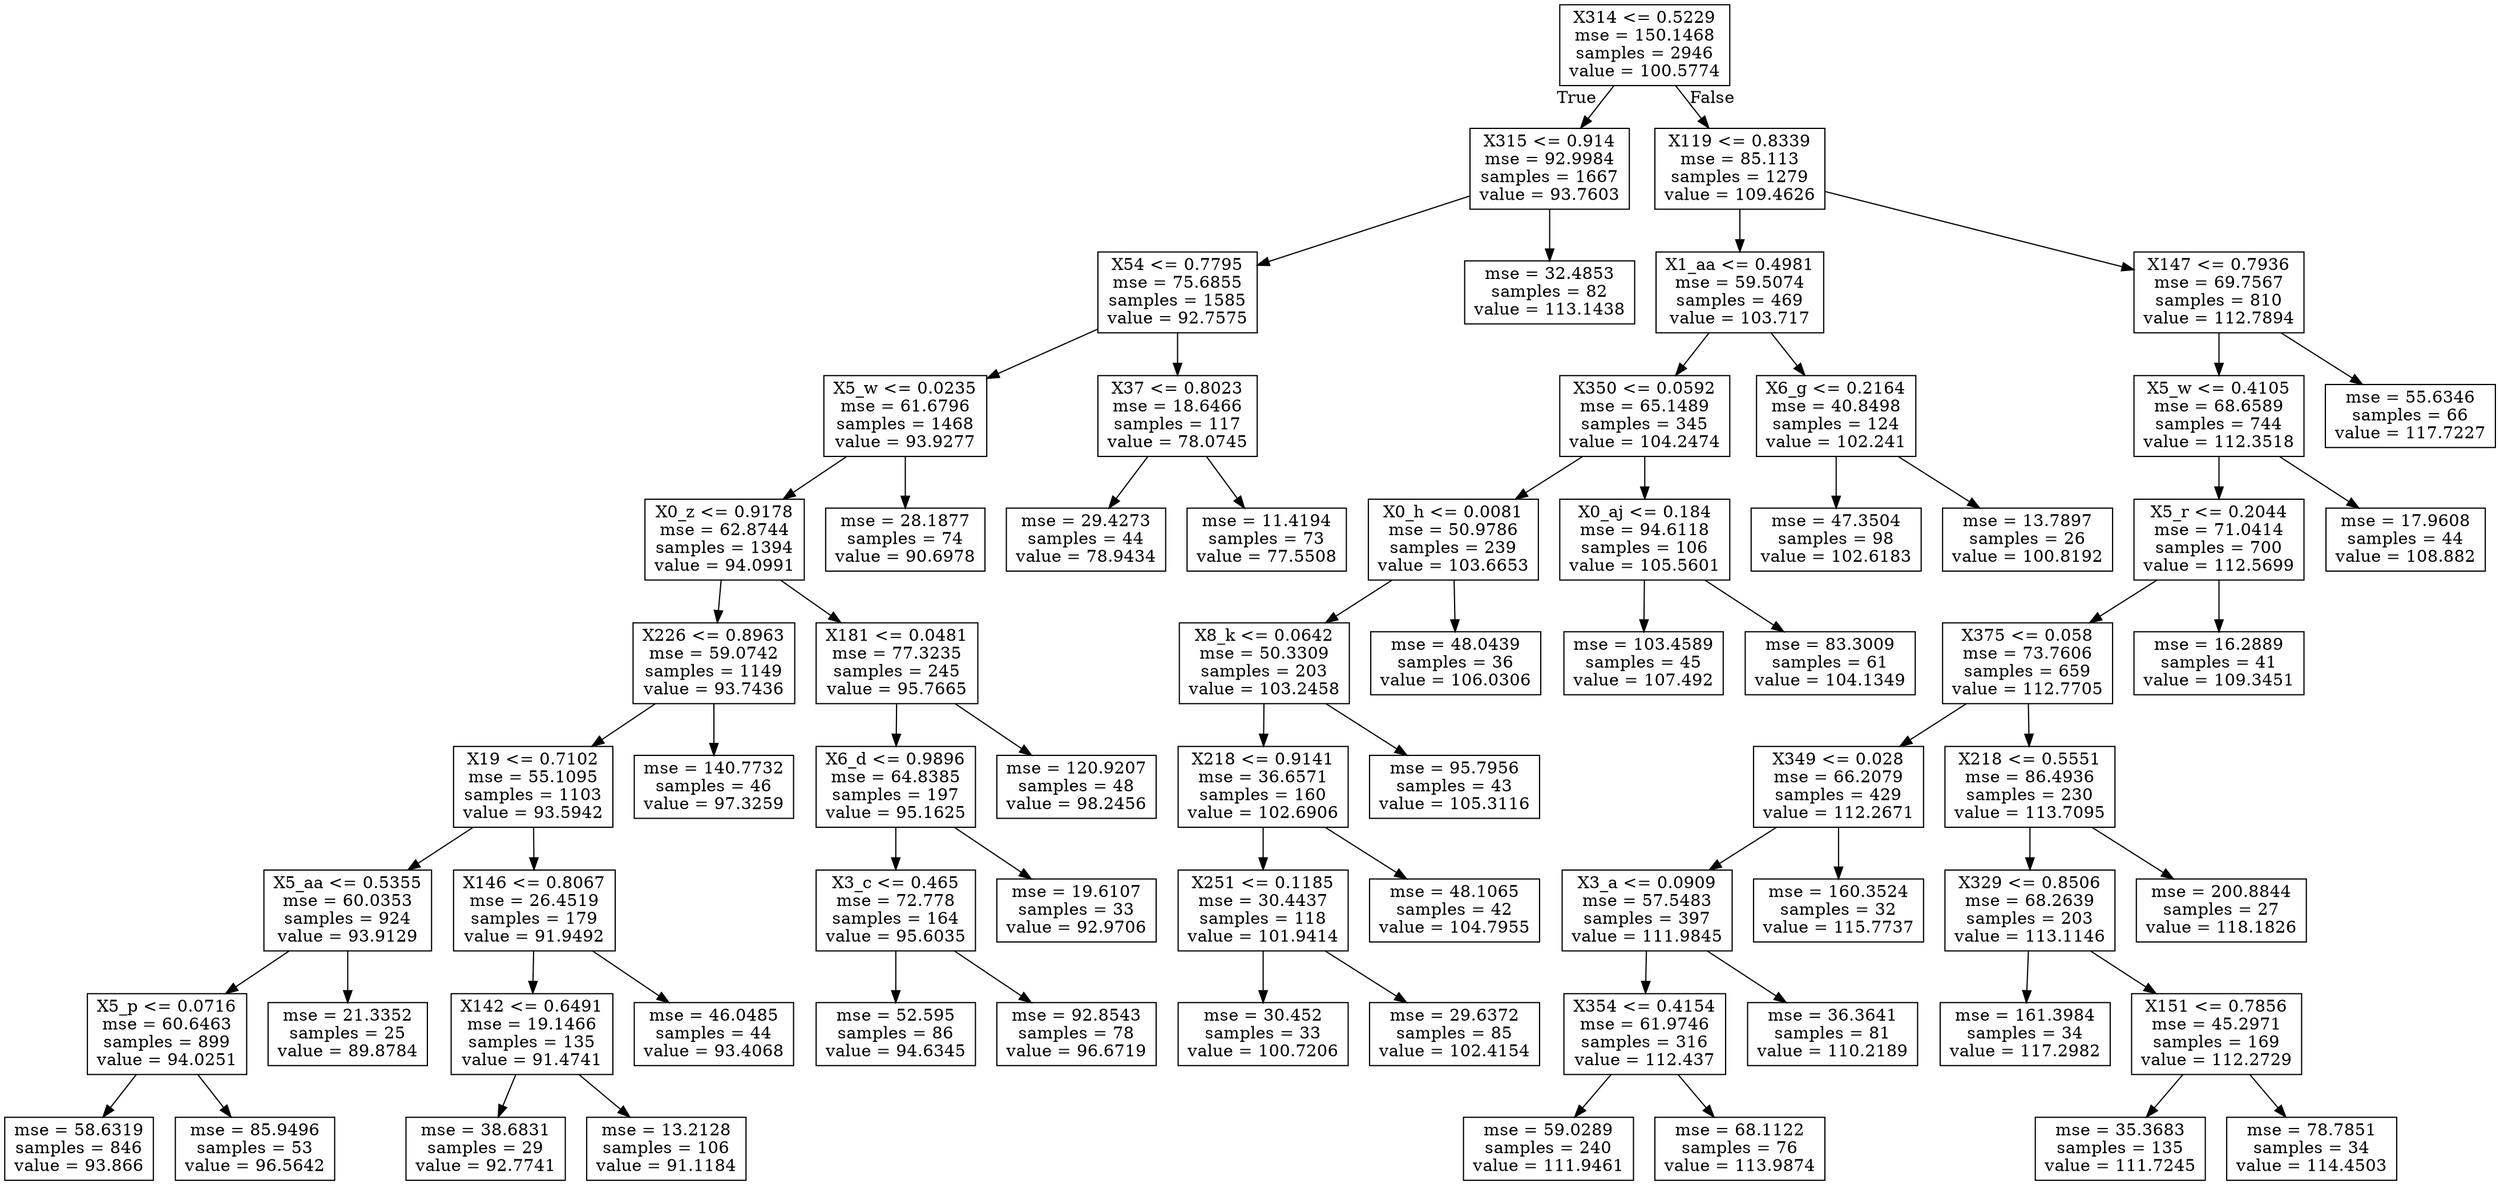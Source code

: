 digraph Tree {
node [shape=box] ;
0 [label="X314 <= 0.5229\nmse = 150.1468\nsamples = 2946\nvalue = 100.5774"] ;
1 [label="X315 <= 0.914\nmse = 92.9984\nsamples = 1667\nvalue = 93.7603"] ;
0 -> 1 [labeldistance=2.5, labelangle=45, headlabel="True"] ;
2 [label="X54 <= 0.7795\nmse = 75.6855\nsamples = 1585\nvalue = 92.7575"] ;
1 -> 2 ;
3 [label="X5_w <= 0.0235\nmse = 61.6796\nsamples = 1468\nvalue = 93.9277"] ;
2 -> 3 ;
4 [label="X0_z <= 0.9178\nmse = 62.8744\nsamples = 1394\nvalue = 94.0991"] ;
3 -> 4 ;
5 [label="X226 <= 0.8963\nmse = 59.0742\nsamples = 1149\nvalue = 93.7436"] ;
4 -> 5 ;
6 [label="X19 <= 0.7102\nmse = 55.1095\nsamples = 1103\nvalue = 93.5942"] ;
5 -> 6 ;
7 [label="X5_aa <= 0.5355\nmse = 60.0353\nsamples = 924\nvalue = 93.9129"] ;
6 -> 7 ;
8 [label="X5_p <= 0.0716\nmse = 60.6463\nsamples = 899\nvalue = 94.0251"] ;
7 -> 8 ;
9 [label="mse = 58.6319\nsamples = 846\nvalue = 93.866"] ;
8 -> 9 ;
10 [label="mse = 85.9496\nsamples = 53\nvalue = 96.5642"] ;
8 -> 10 ;
11 [label="mse = 21.3352\nsamples = 25\nvalue = 89.8784"] ;
7 -> 11 ;
12 [label="X146 <= 0.8067\nmse = 26.4519\nsamples = 179\nvalue = 91.9492"] ;
6 -> 12 ;
13 [label="X142 <= 0.6491\nmse = 19.1466\nsamples = 135\nvalue = 91.4741"] ;
12 -> 13 ;
14 [label="mse = 38.6831\nsamples = 29\nvalue = 92.7741"] ;
13 -> 14 ;
15 [label="mse = 13.2128\nsamples = 106\nvalue = 91.1184"] ;
13 -> 15 ;
16 [label="mse = 46.0485\nsamples = 44\nvalue = 93.4068"] ;
12 -> 16 ;
17 [label="mse = 140.7732\nsamples = 46\nvalue = 97.3259"] ;
5 -> 17 ;
18 [label="X181 <= 0.0481\nmse = 77.3235\nsamples = 245\nvalue = 95.7665"] ;
4 -> 18 ;
19 [label="X6_d <= 0.9896\nmse = 64.8385\nsamples = 197\nvalue = 95.1625"] ;
18 -> 19 ;
20 [label="X3_c <= 0.465\nmse = 72.778\nsamples = 164\nvalue = 95.6035"] ;
19 -> 20 ;
21 [label="mse = 52.595\nsamples = 86\nvalue = 94.6345"] ;
20 -> 21 ;
22 [label="mse = 92.8543\nsamples = 78\nvalue = 96.6719"] ;
20 -> 22 ;
23 [label="mse = 19.6107\nsamples = 33\nvalue = 92.9706"] ;
19 -> 23 ;
24 [label="mse = 120.9207\nsamples = 48\nvalue = 98.2456"] ;
18 -> 24 ;
25 [label="mse = 28.1877\nsamples = 74\nvalue = 90.6978"] ;
3 -> 25 ;
26 [label="X37 <= 0.8023\nmse = 18.6466\nsamples = 117\nvalue = 78.0745"] ;
2 -> 26 ;
27 [label="mse = 29.4273\nsamples = 44\nvalue = 78.9434"] ;
26 -> 27 ;
28 [label="mse = 11.4194\nsamples = 73\nvalue = 77.5508"] ;
26 -> 28 ;
29 [label="mse = 32.4853\nsamples = 82\nvalue = 113.1438"] ;
1 -> 29 ;
30 [label="X119 <= 0.8339\nmse = 85.113\nsamples = 1279\nvalue = 109.4626"] ;
0 -> 30 [labeldistance=2.5, labelangle=-45, headlabel="False"] ;
31 [label="X1_aa <= 0.4981\nmse = 59.5074\nsamples = 469\nvalue = 103.717"] ;
30 -> 31 ;
32 [label="X350 <= 0.0592\nmse = 65.1489\nsamples = 345\nvalue = 104.2474"] ;
31 -> 32 ;
33 [label="X0_h <= 0.0081\nmse = 50.9786\nsamples = 239\nvalue = 103.6653"] ;
32 -> 33 ;
34 [label="X8_k <= 0.0642\nmse = 50.3309\nsamples = 203\nvalue = 103.2458"] ;
33 -> 34 ;
35 [label="X218 <= 0.9141\nmse = 36.6571\nsamples = 160\nvalue = 102.6906"] ;
34 -> 35 ;
36 [label="X251 <= 0.1185\nmse = 30.4437\nsamples = 118\nvalue = 101.9414"] ;
35 -> 36 ;
37 [label="mse = 30.452\nsamples = 33\nvalue = 100.7206"] ;
36 -> 37 ;
38 [label="mse = 29.6372\nsamples = 85\nvalue = 102.4154"] ;
36 -> 38 ;
39 [label="mse = 48.1065\nsamples = 42\nvalue = 104.7955"] ;
35 -> 39 ;
40 [label="mse = 95.7956\nsamples = 43\nvalue = 105.3116"] ;
34 -> 40 ;
41 [label="mse = 48.0439\nsamples = 36\nvalue = 106.0306"] ;
33 -> 41 ;
42 [label="X0_aj <= 0.184\nmse = 94.6118\nsamples = 106\nvalue = 105.5601"] ;
32 -> 42 ;
43 [label="mse = 103.4589\nsamples = 45\nvalue = 107.492"] ;
42 -> 43 ;
44 [label="mse = 83.3009\nsamples = 61\nvalue = 104.1349"] ;
42 -> 44 ;
45 [label="X6_g <= 0.2164\nmse = 40.8498\nsamples = 124\nvalue = 102.241"] ;
31 -> 45 ;
46 [label="mse = 47.3504\nsamples = 98\nvalue = 102.6183"] ;
45 -> 46 ;
47 [label="mse = 13.7897\nsamples = 26\nvalue = 100.8192"] ;
45 -> 47 ;
48 [label="X147 <= 0.7936\nmse = 69.7567\nsamples = 810\nvalue = 112.7894"] ;
30 -> 48 ;
49 [label="X5_w <= 0.4105\nmse = 68.6589\nsamples = 744\nvalue = 112.3518"] ;
48 -> 49 ;
50 [label="X5_r <= 0.2044\nmse = 71.0414\nsamples = 700\nvalue = 112.5699"] ;
49 -> 50 ;
51 [label="X375 <= 0.058\nmse = 73.7606\nsamples = 659\nvalue = 112.7705"] ;
50 -> 51 ;
52 [label="X349 <= 0.028\nmse = 66.2079\nsamples = 429\nvalue = 112.2671"] ;
51 -> 52 ;
53 [label="X3_a <= 0.0909\nmse = 57.5483\nsamples = 397\nvalue = 111.9845"] ;
52 -> 53 ;
54 [label="X354 <= 0.4154\nmse = 61.9746\nsamples = 316\nvalue = 112.437"] ;
53 -> 54 ;
55 [label="mse = 59.0289\nsamples = 240\nvalue = 111.9461"] ;
54 -> 55 ;
56 [label="mse = 68.1122\nsamples = 76\nvalue = 113.9874"] ;
54 -> 56 ;
57 [label="mse = 36.3641\nsamples = 81\nvalue = 110.2189"] ;
53 -> 57 ;
58 [label="mse = 160.3524\nsamples = 32\nvalue = 115.7737"] ;
52 -> 58 ;
59 [label="X218 <= 0.5551\nmse = 86.4936\nsamples = 230\nvalue = 113.7095"] ;
51 -> 59 ;
60 [label="X329 <= 0.8506\nmse = 68.2639\nsamples = 203\nvalue = 113.1146"] ;
59 -> 60 ;
61 [label="mse = 161.3984\nsamples = 34\nvalue = 117.2982"] ;
60 -> 61 ;
62 [label="X151 <= 0.7856\nmse = 45.2971\nsamples = 169\nvalue = 112.2729"] ;
60 -> 62 ;
63 [label="mse = 35.3683\nsamples = 135\nvalue = 111.7245"] ;
62 -> 63 ;
64 [label="mse = 78.7851\nsamples = 34\nvalue = 114.4503"] ;
62 -> 64 ;
65 [label="mse = 200.8844\nsamples = 27\nvalue = 118.1826"] ;
59 -> 65 ;
66 [label="mse = 16.2889\nsamples = 41\nvalue = 109.3451"] ;
50 -> 66 ;
67 [label="mse = 17.9608\nsamples = 44\nvalue = 108.882"] ;
49 -> 67 ;
68 [label="mse = 55.6346\nsamples = 66\nvalue = 117.7227"] ;
48 -> 68 ;
}